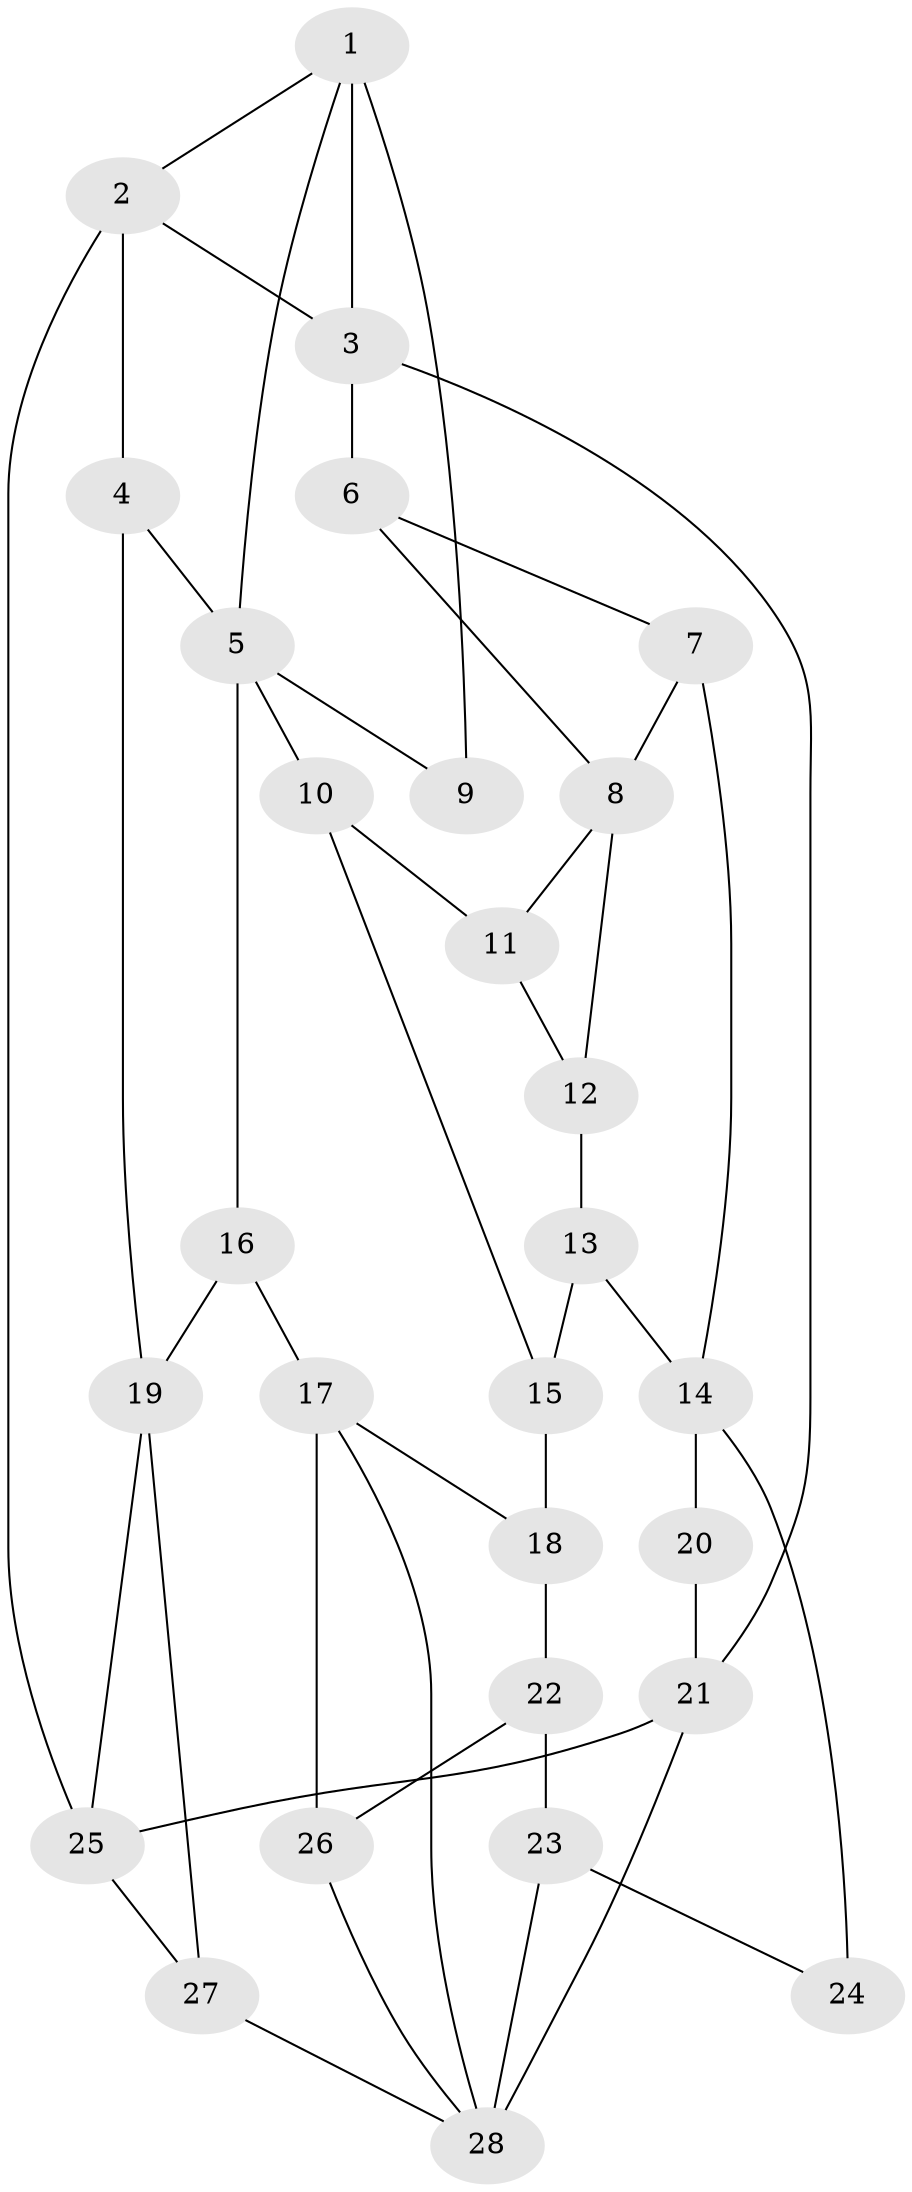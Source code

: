 // original degree distribution, {3: 0.05357142857142857, 5: 0.5178571428571429, 4: 0.21428571428571427, 6: 0.21428571428571427}
// Generated by graph-tools (version 1.1) at 2025/38/03/09/25 02:38:54]
// undirected, 28 vertices, 47 edges
graph export_dot {
graph [start="1"]
  node [color=gray90,style=filled];
  1;
  2;
  3;
  4;
  5;
  6;
  7;
  8;
  9;
  10;
  11;
  12;
  13;
  14;
  15;
  16;
  17;
  18;
  19;
  20;
  21;
  22;
  23;
  24;
  25;
  26;
  27;
  28;
  1 -- 2 [weight=1.0];
  1 -- 3 [weight=1.0];
  1 -- 5 [weight=1.0];
  1 -- 9 [weight=2.0];
  2 -- 3 [weight=1.0];
  2 -- 4 [weight=1.0];
  2 -- 25 [weight=1.0];
  3 -- 6 [weight=2.0];
  3 -- 21 [weight=1.0];
  4 -- 5 [weight=1.0];
  4 -- 19 [weight=2.0];
  5 -- 9 [weight=1.0];
  5 -- 10 [weight=1.0];
  5 -- 16 [weight=1.0];
  6 -- 7 [weight=1.0];
  6 -- 8 [weight=1.0];
  7 -- 8 [weight=1.0];
  7 -- 14 [weight=1.0];
  8 -- 11 [weight=1.0];
  8 -- 12 [weight=1.0];
  10 -- 11 [weight=1.0];
  10 -- 15 [weight=1.0];
  11 -- 12 [weight=1.0];
  12 -- 13 [weight=1.0];
  13 -- 14 [weight=1.0];
  13 -- 15 [weight=1.0];
  14 -- 20 [weight=2.0];
  14 -- 24 [weight=2.0];
  15 -- 18 [weight=1.0];
  16 -- 17 [weight=2.0];
  16 -- 19 [weight=2.0];
  17 -- 18 [weight=1.0];
  17 -- 26 [weight=1.0];
  17 -- 28 [weight=1.0];
  18 -- 22 [weight=1.0];
  19 -- 25 [weight=1.0];
  19 -- 27 [weight=1.0];
  20 -- 21 [weight=1.0];
  21 -- 25 [weight=1.0];
  21 -- 28 [weight=1.0];
  22 -- 23 [weight=1.0];
  22 -- 26 [weight=1.0];
  23 -- 24 [weight=2.0];
  23 -- 28 [weight=2.0];
  25 -- 27 [weight=1.0];
  26 -- 28 [weight=1.0];
  27 -- 28 [weight=1.0];
}
